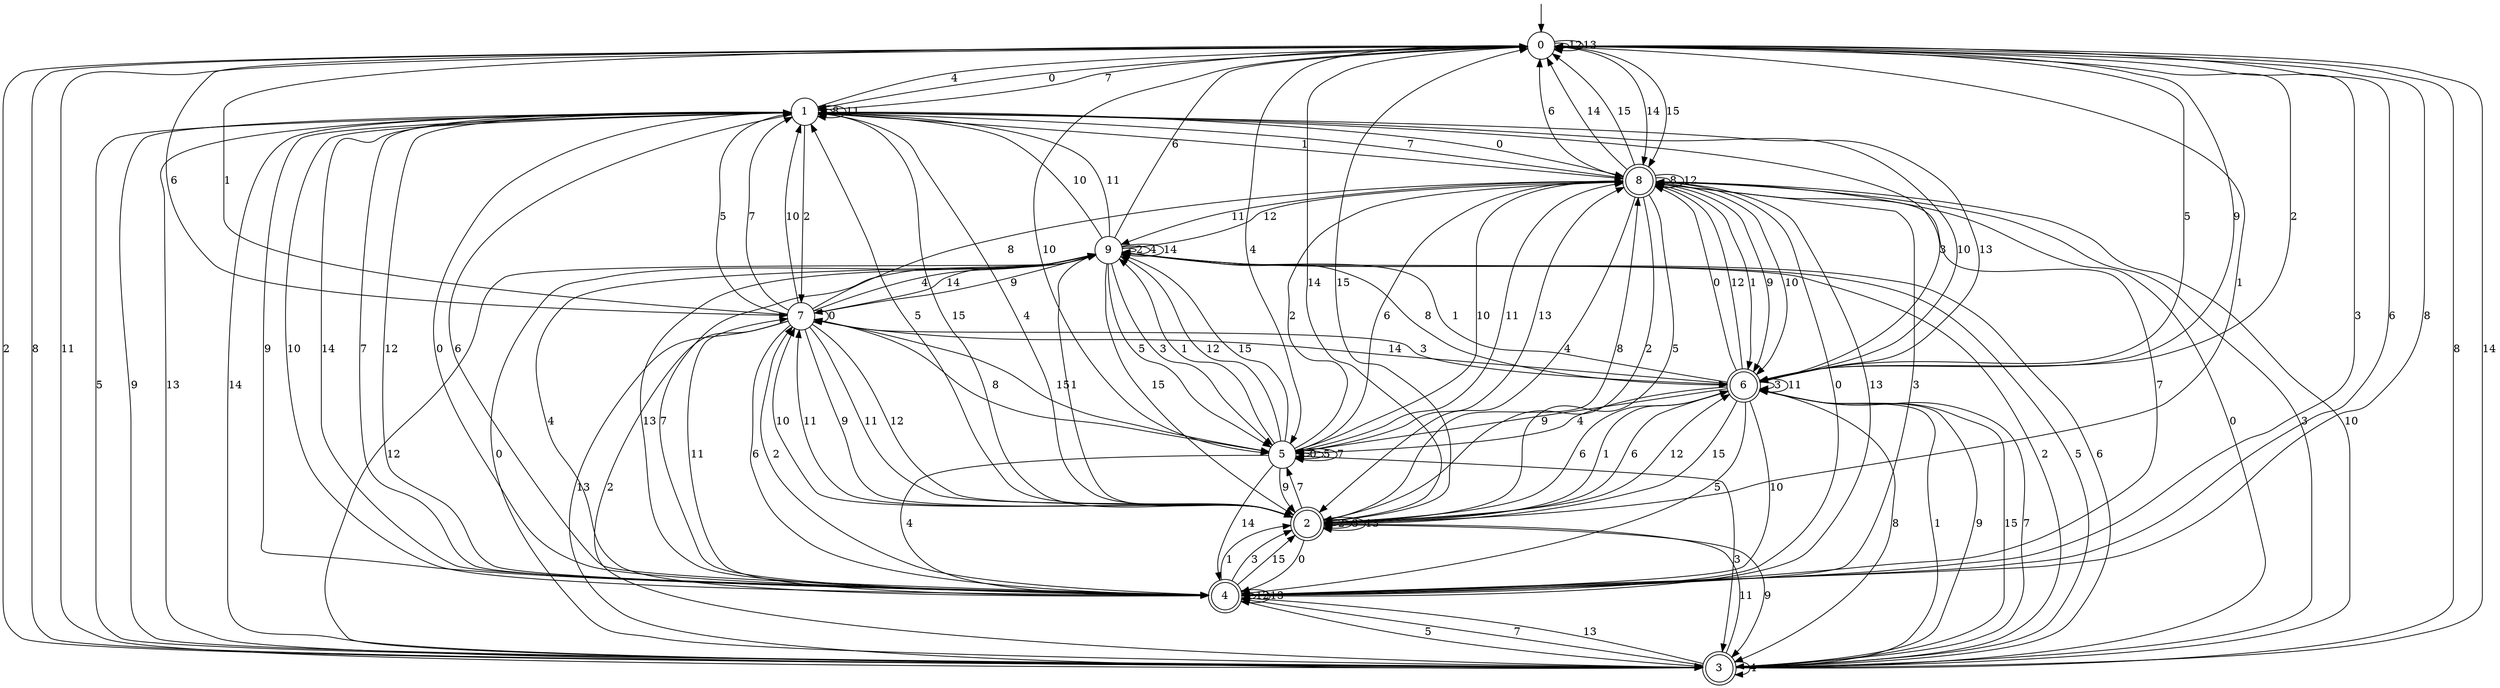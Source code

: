 digraph g {

	s0 [shape="circle" label="0"];
	s1 [shape="circle" label="1"];
	s2 [shape="doublecircle" label="2"];
	s3 [shape="doublecircle" label="3"];
	s4 [shape="doublecircle" label="4"];
	s5 [shape="circle" label="5"];
	s6 [shape="doublecircle" label="6"];
	s7 [shape="circle" label="7"];
	s8 [shape="doublecircle" label="8"];
	s9 [shape="circle" label="9"];
	s0 -> s1 [label="0"];
	s0 -> s2 [label="1"];
	s0 -> s3 [label="2"];
	s0 -> s4 [label="3"];
	s0 -> s5 [label="4"];
	s0 -> s6 [label="5"];
	s0 -> s7 [label="6"];
	s0 -> s1 [label="7"];
	s0 -> s3 [label="8"];
	s0 -> s6 [label="9"];
	s0 -> s5 [label="10"];
	s0 -> s3 [label="11"];
	s0 -> s0 [label="12"];
	s0 -> s0 [label="13"];
	s0 -> s8 [label="14"];
	s0 -> s8 [label="15"];
	s1 -> s8 [label="0"];
	s1 -> s8 [label="1"];
	s1 -> s7 [label="2"];
	s1 -> s6 [label="3"];
	s1 -> s0 [label="4"];
	s1 -> s3 [label="5"];
	s1 -> s4 [label="6"];
	s1 -> s4 [label="7"];
	s1 -> s1 [label="8"];
	s1 -> s3 [label="9"];
	s1 -> s6 [label="10"];
	s1 -> s1 [label="11"];
	s1 -> s4 [label="12"];
	s1 -> s3 [label="13"];
	s1 -> s3 [label="14"];
	s1 -> s2 [label="15"];
	s2 -> s4 [label="0"];
	s2 -> s6 [label="1"];
	s2 -> s2 [label="2"];
	s2 -> s2 [label="3"];
	s2 -> s1 [label="4"];
	s2 -> s1 [label="5"];
	s2 -> s6 [label="6"];
	s2 -> s5 [label="7"];
	s2 -> s8 [label="8"];
	s2 -> s3 [label="9"];
	s2 -> s7 [label="10"];
	s2 -> s7 [label="11"];
	s2 -> s6 [label="12"];
	s2 -> s2 [label="13"];
	s2 -> s0 [label="14"];
	s2 -> s0 [label="15"];
	s3 -> s8 [label="0"];
	s3 -> s6 [label="1"];
	s3 -> s9 [label="2"];
	s3 -> s8 [label="3"];
	s3 -> s3 [label="4"];
	s3 -> s9 [label="5"];
	s3 -> s9 [label="6"];
	s3 -> s4 [label="7"];
	s3 -> s0 [label="8"];
	s3 -> s6 [label="9"];
	s3 -> s8 [label="10"];
	s3 -> s2 [label="11"];
	s3 -> s9 [label="12"];
	s3 -> s4 [label="13"];
	s3 -> s0 [label="14"];
	s3 -> s6 [label="15"];
	s4 -> s1 [label="0"];
	s4 -> s2 [label="1"];
	s4 -> s7 [label="2"];
	s4 -> s2 [label="3"];
	s4 -> s9 [label="4"];
	s4 -> s3 [label="5"];
	s4 -> s0 [label="6"];
	s4 -> s8 [label="7"];
	s4 -> s0 [label="8"];
	s4 -> s1 [label="9"];
	s4 -> s1 [label="10"];
	s4 -> s7 [label="11"];
	s4 -> s4 [label="12"];
	s4 -> s4 [label="13"];
	s4 -> s1 [label="14"];
	s4 -> s2 [label="15"];
	s5 -> s5 [label="0"];
	s5 -> s9 [label="1"];
	s5 -> s8 [label="2"];
	s5 -> s3 [label="3"];
	s5 -> s4 [label="4"];
	s5 -> s5 [label="5"];
	s5 -> s8 [label="6"];
	s5 -> s5 [label="7"];
	s5 -> s7 [label="8"];
	s5 -> s2 [label="9"];
	s5 -> s8 [label="10"];
	s5 -> s8 [label="11"];
	s5 -> s9 [label="12"];
	s5 -> s8 [label="13"];
	s5 -> s4 [label="14"];
	s5 -> s9 [label="15"];
	s6 -> s8 [label="0"];
	s6 -> s9 [label="1"];
	s6 -> s0 [label="2"];
	s6 -> s6 [label="3"];
	s6 -> s5 [label="4"];
	s6 -> s4 [label="5"];
	s6 -> s2 [label="6"];
	s6 -> s3 [label="7"];
	s6 -> s3 [label="8"];
	s6 -> s5 [label="9"];
	s6 -> s4 [label="10"];
	s6 -> s6 [label="11"];
	s6 -> s8 [label="12"];
	s6 -> s1 [label="13"];
	s6 -> s7 [label="14"];
	s6 -> s2 [label="15"];
	s7 -> s7 [label="0"];
	s7 -> s0 [label="1"];
	s7 -> s3 [label="2"];
	s7 -> s6 [label="3"];
	s7 -> s9 [label="4"];
	s7 -> s1 [label="5"];
	s7 -> s4 [label="6"];
	s7 -> s1 [label="7"];
	s7 -> s8 [label="8"];
	s7 -> s2 [label="9"];
	s7 -> s1 [label="10"];
	s7 -> s2 [label="11"];
	s7 -> s2 [label="12"];
	s7 -> s3 [label="13"];
	s7 -> s9 [label="14"];
	s7 -> s5 [label="15"];
	s8 -> s4 [label="0"];
	s8 -> s6 [label="1"];
	s8 -> s2 [label="2"];
	s8 -> s4 [label="3"];
	s8 -> s2 [label="4"];
	s8 -> s2 [label="5"];
	s8 -> s0 [label="6"];
	s8 -> s1 [label="7"];
	s8 -> s8 [label="8"];
	s8 -> s6 [label="9"];
	s8 -> s6 [label="10"];
	s8 -> s9 [label="11"];
	s8 -> s8 [label="12"];
	s8 -> s4 [label="13"];
	s8 -> s0 [label="14"];
	s8 -> s0 [label="15"];
	s9 -> s3 [label="0"];
	s9 -> s2 [label="1"];
	s9 -> s9 [label="2"];
	s9 -> s5 [label="3"];
	s9 -> s9 [label="4"];
	s9 -> s5 [label="5"];
	s9 -> s0 [label="6"];
	s9 -> s4 [label="7"];
	s9 -> s6 [label="8"];
	s9 -> s7 [label="9"];
	s9 -> s1 [label="10"];
	s9 -> s1 [label="11"];
	s9 -> s8 [label="12"];
	s9 -> s4 [label="13"];
	s9 -> s9 [label="14"];
	s9 -> s2 [label="15"];

__start0 [label="" shape="none" width="0" height="0"];
__start0 -> s0;

}
